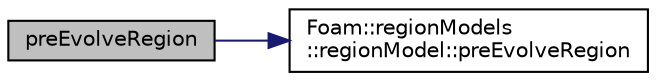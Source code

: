 digraph "preEvolveRegion"
{
  bgcolor="transparent";
  edge [fontname="Helvetica",fontsize="10",labelfontname="Helvetica",labelfontsize="10"];
  node [fontname="Helvetica",fontsize="10",shape=record];
  rankdir="LR";
  Node1 [label="preEvolveRegion",height=0.2,width=0.4,color="black", fillcolor="grey75", style="filled", fontcolor="black"];
  Node1 -> Node2 [color="midnightblue",fontsize="10",style="solid",fontname="Helvetica"];
  Node2 [label="Foam::regionModels\l::regionModel::preEvolveRegion",height=0.2,width=0.4,color="black",URL="$a02178.html#a97f68fddfa332c08747b539aa08b04f0",tooltip="Pre-evolve region. "];
}
